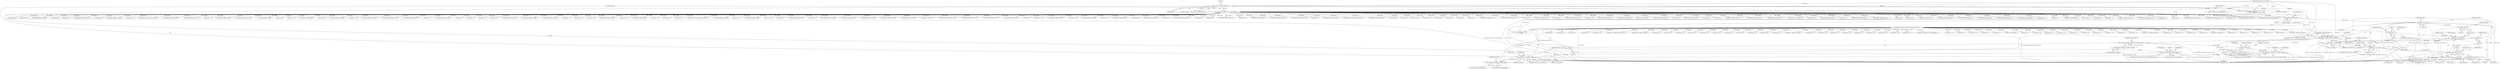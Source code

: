 digraph "0_tcpdump_289c672020280529fd382f3502efab7100d638ec@pointer" {
"1002899" [label="(Call,obj_tptr+1)"];
"1002902" [label="(Call,obj_tptr+=*(obj_tptr+1))"];
"1002875" [label="(Call,*(obj_tptr+1) < 2)"];
"1002865" [label="(Call,obj_tlen < *(obj_tptr+1))"];
"1002838" [label="(Call,obj_tlen >= 2 + padbytes)"];
"1002896" [label="(Call,obj_tlen-=*(obj_tptr+1))"];
"1002831" [label="(Call,obj_tlen-=4)"];
"1002808" [label="(Call,obj_tlen < 4)"];
"1000318" [label="(Call,obj_tlen=rsvp_obj_len-sizeof(struct rsvp_object_header))"];
"1000320" [label="(Call,rsvp_obj_len-sizeof(struct rsvp_object_header))"];
"1000299" [label="(Call,tlen < rsvp_obj_len)"];
"1000170" [label="(Call,tlen>=sizeof(struct rsvp_object_header))"];
"1000148" [label="(MethodParameterIn,u_int tlen)"];
"1000213" [label="(Call,rsvp_obj_len < sizeof(struct rsvp_object_header))"];
"1000197" [label="(Call,rsvp_obj_len % 4)"];
"1000185" [label="(Call,rsvp_obj_len=EXTRACT_16BITS(rsvp_obj_header->length))"];
"1000187" [label="(Call,EXTRACT_16BITS(rsvp_obj_header->length))"];
"1002814" [label="(Call,padbytes = EXTRACT_16BITS(obj_tptr+2))"];
"1002816" [label="(Call,EXTRACT_16BITS(obj_tptr+2))"];
"1000312" [label="(Call,obj_tptr=tptr+sizeof(struct rsvp_object_header))"];
"1000182" [label="(Call,(const struct rsvp_object_header *)tptr)"];
"1000146" [label="(MethodParameterIn,const u_char *tptr)"];
"1002834" [label="(Call,obj_tptr+=4)"];
"1002828" [label="(Call,EXTRACT_16BITS(obj_tptr))"];
"1001105" [label="(Call,obj_tptr + 4)"];
"1002896" [label="(Call,obj_tlen-=*(obj_tptr+1))"];
"1000328" [label="(Identifier,tptr)"];
"1000212" [label="(ControlStructure,if(rsvp_obj_len < sizeof(struct rsvp_object_header)))"];
"1001829" [label="(Call,EXTRACT_32BITS(obj_tptr+4))"];
"1002255" [label="(Call,obj_tlen < 40)"];
"1003213" [label="(Call,EXTRACT_32BITS(obj_tptr+4))"];
"1002298" [label="(Call,obj_tlen < 8)"];
"1001141" [label="(Call,obj_tptr+8)"];
"1002897" [label="(Identifier,obj_tlen)"];
"1002865" [label="(Call,obj_tlen < *(obj_tptr+1))"];
"1000665" [label="(Call,obj_tlen < sizeof(struct in_addr))"];
"1000895" [label="(Call,obj_tlen < 20)"];
"1001050" [label="(Call,obj_tlen >= 4)"];
"1002723" [label="(Call,obj_tptr+=8)"];
"1002835" [label="(Identifier,obj_tptr)"];
"1001683" [label="(Call,obj_tlen < 4)"];
"1002572" [label="(Call,obj_tlen >= 8)"];
"1002923" [label="(Call,obj_tlen < 8)"];
"1000532" [label="(Call,ipaddr_string(ndo, obj_tptr))"];
"1002864" [label="(ControlStructure,if (obj_tlen < *(obj_tptr+1)))"];
"1000909" [label="(Call,ip6addr_string(ndo, obj_tptr))"];
"1000326" [label="(Call,ND_TTEST2(*tptr, rsvp_obj_len))"];
"1001998" [label="(Call,EXTRACT_32BITS(obj_tptr))"];
"1002618" [label="(Call,EXTRACT_32BITS(obj_tptr))"];
"1002866" [label="(Identifier,obj_tlen)"];
"1002900" [label="(Identifier,obj_tptr)"];
"1003300" [label="(Call,obj_tlen < 16)"];
"1001219" [label="(Call,EXTRACT_16BITS(obj_tptr + 4))"];
"1001012" [label="(Call,ipaddr_string(ndo, obj_tptr))"];
"1002046" [label="(Call,obj_tptr+=4)"];
"1002480" [label="(Call,obj_tlen < 16)"];
"1003357" [label="(Call,tptr + sizeof(struct rsvp_object_header))"];
"1000447" [label="(Call,obj_tlen < 36)"];
"1002902" [label="(Call,obj_tptr+=*(obj_tptr+1))"];
"1001321" [label="(Call,obj_tptr + 1)"];
"1000793" [label="(Call,EXTRACT_32BITS(obj_tptr))"];
"1000197" [label="(Call,rsvp_obj_len % 4)"];
"1003373" [label="(Literal,0)"];
"1002827" [label="(Block,)"];
"1002840" [label="(Call,2 + padbytes)"];
"1000180" [label="(Call,rsvp_obj_header = (const struct rsvp_object_header *)tptr)"];
"1000998" [label="(Call,obj_tlen < 16)"];
"1002940" [label="(Call,obj_tptr + 1)"];
"1002837" [label="(ControlStructure,while(obj_tlen >= 2 + padbytes))"];
"1002814" [label="(Call,padbytes = EXTRACT_16BITS(obj_tptr+2))"];
"1002877" [label="(Call,obj_tptr+1)"];
"1000148" [label="(MethodParameterIn,u_int tlen)"];
"1001843" [label="(Call,obj_tptr+8)"];
"1001847" [label="(Call,obj_tptr + 12)"];
"1002984" [label="(Call,obj_tlen < sizeof(struct rsvp_obj_integrity_t))"];
"1002312" [label="(Call,ipaddr_string(ndo, obj_tptr))"];
"1000171" [label="(Identifier,tlen)"];
"1000172" [label="(Call,sizeof(struct rsvp_object_header))"];
"1002899" [label="(Call,obj_tptr+1)"];
"1002817" [label="(Call,obj_tptr+2)"];
"1003163" [label="(Call,obj_tlen < 4)"];
"1001176" [label="(Call,EXTRACT_16BITS(obj_tptr + 2))"];
"1001275" [label="(Call,obj_tptr+1)"];
"1001644" [label="(Call,obj_tptr+2)"];
"1002640" [label="(Call,obj_tlen < 8)"];
"1001788" [label="(Call,ip6addr_string(ndo, obj_tptr + 4))"];
"1002833" [label="(Literal,4)"];
"1000733" [label="(Call,obj_tlen >= 4)"];
"1001576" [label="(Call,obj_tlen < 4)"];
"1001126" [label="(Call,EXTRACT_16BITS(obj_tptr + 6))"];
"1000968" [label="(Call,obj_tlen < 8)"];
"1001885" [label="(Call,obj_tlen+=subobj_len)"];
"1000824" [label="(Call,obj_tlen < 4)"];
"1003339" [label="(Call,print_unknown_data(ndo, obj_tptr, \"\n\t    \", obj_tlen))"];
"1001127" [label="(Call,obj_tptr + 6)"];
"1001957" [label="(Call,ip6addr_string(ndo, obj_tptr))"];
"1001410" [label="(Call,obj_tptr+6)"];
"1002908" [label="(ControlStructure,break;)"];
"1002805" [label="(Block,)"];
"1000213" [label="(Call,rsvp_obj_len < sizeof(struct rsvp_object_header))"];
"1000186" [label="(Identifier,rsvp_obj_len)"];
"1000318" [label="(Call,obj_tlen=rsvp_obj_len-sizeof(struct rsvp_object_header))"];
"1001472" [label="(Call,obj_tptr + 4)"];
"1000196" [label="(ControlStructure,if(rsvp_obj_len % 4))"];
"1002269" [label="(Call,ip6addr_string(ndo, obj_tptr))"];
"1000925" [label="(Call,obj_tlen < 40)"];
"1001207" [label="(Call,obj_tptr+4)"];
"1002822" [label="(Identifier,ndo)"];
"1001283" [label="(Call,obj_tptr+2)"];
"1000394" [label="(Call,obj_tlen < 20)"];
"1000300" [label="(Identifier,tlen)"];
"1000187" [label="(Call,EXTRACT_16BITS(rsvp_obj_header->length))"];
"1001286" [label="(Call,EXTRACT_16BITS(obj_tptr + 2))"];
"1001375" [label="(Call,obj_tptr+6)"];
"1000642" [label="(Call,ip6addr_string(ndo, obj_tptr))"];
"1001790" [label="(Call,obj_tptr + 4)"];
"1002379" [label="(Call,(const struct rsvp_obj_frr_t *)obj_tptr)"];
"1001160" [label="(Call,obj_tlen < 12)"];
"1000408" [label="(Call,ip6addr_string(ndo, obj_tptr))"];
"1002830" [label="(Identifier,padbytes)"];
"1002939" [label="(Call,EXTRACT_24BITS(obj_tptr + 1))"];
"1001065" [label="(Call,obj_tptr + 2)"];
"1001699" [label="(Call,EXTRACT_16BITS(obj_tptr))"];
"1001403" [label="(Call,ipaddr_string(ndo, obj_tptr+2))"];
"1002884" [label="(Call,print_unknown_data(ndo, obj_tptr + 2, \"\n\t\t\", *(obj_tptr + 1) - 2))"];
"1002876" [label="(Call,*(obj_tptr+1))"];
"1000361" [label="(Call,ipaddr_string(ndo, obj_tptr))"];
"1001190" [label="(Call,obj_tptr+4)"];
"1000215" [label="(Call,sizeof(struct rsvp_object_header))"];
"1002730" [label="(Call,obj_tlen < 20)"];
"1001094" [label="(Call,obj_tptr + 2)"];
"1003172" [label="(Call,EXTRACT_16BITS(obj_tptr))"];
"1000214" [label="(Identifier,rsvp_obj_len)"];
"1000199" [label="(Literal,4)"];
"1000170" [label="(Call,tlen>=sizeof(struct rsvp_object_header))"];
"1003355" [label="(Call,print_unknown_data(ndo, tptr + sizeof(struct rsvp_object_header), \"\n\t    \", /* FIXME indentation */\n                               rsvp_obj_len - sizeof(struct rsvp_object_header)))"];
"1000298" [label="(ControlStructure,if(tlen < rsvp_obj_len))"];
"1002880" [label="(Literal,2)"];
"1001460" [label="(Call,obj_tptr+3)"];
"1002756" [label="(Call,ip6addr_string(ndo, obj_tptr))"];
"1003218" [label="(Call,obj_tptr + 8)"];
"1000939" [label="(Call,ip6addr_string(ndo, obj_tptr))"];
"1001093" [label="(Call,EXTRACT_16BITS(obj_tptr + 2))"];
"1001842" [label="(Call,EXTRACT_32BITS(obj_tptr+8))"];
"1001287" [label="(Call,obj_tptr + 2)"];
"1000177" [label="(Identifier,tptr)"];
"1002905" [label="(Call,obj_tptr+1)"];
"1001500" [label="(Call,obj_tlen < 8)"];
"1002209" [label="(Call,ip6addr_string(ndo, obj_tptr))"];
"1001636" [label="(Call,obj_tptr+1)"];
"1002165" [label="(Call,obj_tlen < 20)"];
"1002829" [label="(Identifier,obj_tptr)"];
"1000483" [label="(Call,obj_tlen < 26)"];
"1001869" [label="(Call,obj_tptr + 4)"];
"1001769" [label="(Call,obj_tptr + 4)"];
"1002946" [label="(Call,obj_tptr+=4)"];
"1003288" [label="(Call,ipaddr_string(ndo, obj_tptr))"];
"1000755" [label="(Call,obj_tlen < 4)"];
"1002839" [label="(Identifier,obj_tlen)"];
"1000461" [label="(Call,ip6addr_string(ndo, obj_tptr))"];
"1001907" [label="(Call,obj_tlen < 8)"];
"1001120" [label="(Call,EXTRACT_16BITS(obj_tptr+4))"];
"1001417" [label="(Call,obj_tptr + 7)"];
"1003224" [label="(Call,obj_tptr+=12)"];
"1001071" [label="(Call,obj_tptr+=4)"];
"1003217" [label="(Call,EXTRACT_32BITS(obj_tptr + 8))"];
"1001220" [label="(Call,obj_tptr + 4)"];
"1000768" [label="(Call,EXTRACT_32BITS(obj_tptr))"];
"1001293" [label="(Call,obj_tptr+=4)"];
"1000693" [label="(Call,obj_tlen < sizeof(struct in6_addr))"];
"1000236" [label="(Identifier,ndo)"];
"1002892" [label="(Call,obj_tptr + 1)"];
"1003127" [label="(Call,obj_tlen < 4)"];
"1003199" [label="(Call,obj_tlen < 12)"];
"1000321" [label="(Identifier,rsvp_obj_len)"];
"1003232" [label="(Call,obj_tptr+=4)"];
"1002649" [label="(Call,obj_tptr+5)"];
"1002995" [label="(Call,(const struct rsvp_obj_integrity_t *)obj_tptr)"];
"1002886" [label="(Call,obj_tptr + 2)"];
"1002239" [label="(Call,ipaddr_string(ndo, obj_tptr))"];
"1002739" [label="(Call,obj_tptr+17)"];
"1000679" [label="(Call,ipaddr_string(ndo, obj_tptr))"];
"1003398" [label="(MethodReturn,RET)"];
"1002868" [label="(Call,obj_tptr+1)"];
"1001154" [label="(Call,obj_tptr+=12)"];
"1001585" [label="(Call,obj_tptr+3)"];
"1002904" [label="(Call,*(obj_tptr+1))"];
"1002874" [label="(ControlStructure,if (*(obj_tptr+1) < 2))"];
"1002846" [label="(Identifier,ndo)"];
"1001943" [label="(Call,obj_tlen < 20)"];
"1003229" [label="(Call,obj_tlen-=4)"];
"1001475" [label="(Call,obj_tlen-=*(obj_tptr+1))"];
"1002901" [label="(Literal,1)"];
"1000314" [label="(Call,tptr+sizeof(struct rsvp_object_header))"];
"1000185" [label="(Call,rsvp_obj_len=EXTRACT_16BITS(rsvp_obj_header->length))"];
"1001206" [label="(Call,EXTRACT_16BITS(obj_tptr+4))"];
"1002861" [label="(Call,obj_tptr + 1)"];
"1002042" [label="(Call,obj_tptr + 2)"];
"1002808" [label="(Call,obj_tlen < 4)"];
"1002179" [label="(Call,ip6addr_string(ndo, obj_tptr))"];
"1002584" [label="(Call,ipaddr_string(ndo, obj_tptr))"];
"1002020" [label="(Call,obj_tlen < 4)"];
"1000322" [label="(Call,sizeof(struct rsvp_object_header))"];
"1002810" [label="(Literal,4)"];
"1000982" [label="(Call,ipaddr_string(ndo, obj_tptr))"];
"1000312" [label="(Call,obj_tptr=tptr+sizeof(struct rsvp_object_header))"];
"1001836" [label="(Call,EXTRACT_32BITS(obj_tptr+4))"];
"1002342" [label="(Call,ipaddr_string(ndo, obj_tptr))"];
"1002885" [label="(Identifier,ndo)"];
"1001481" [label="(Call,obj_tptr+=*(obj_tptr+1))"];
"1000779" [label="(Call,obj_tlen < 12)"];
"1001846" [label="(Call,EXTRACT_32BITS(obj_tptr + 12))"];
"1000203" [label="(Identifier,ndo)"];
"1001064" [label="(Call,EXTRACT_16BITS(obj_tptr + 2))"];
"1000192" [label="(Identifier,rsvp_obj_ctype)"];
"1002867" [label="(Call,*(obj_tptr+1))"];
"1000347" [label="(Call,obj_tlen < 8)"];
"1001309" [label="(Call,obj_tlen >= 4)"];
"1002041" [label="(Call,EXTRACT_16BITS(obj_tptr + 2))"];
"1000879" [label="(Call,ipaddr_string(ndo, obj_tptr))"];
"1001468" [label="(Call,obj_tptr+3)"];
"1002790" [label="(Call,obj_tlen-=20)"];
"1000628" [label="(Call,obj_tlen < sizeof(struct in6_addr))"];
"1001615" [label="(Call,obj_tptr + 4 + i)"];
"1003369" [label="(Call,tlen-=rsvp_obj_len)"];
"1000841" [label="(Call,EXTRACT_24BITS(obj_tptr+1))"];
"1002828" [label="(Call,EXTRACT_16BITS(obj_tptr))"];
"1002813" [label="(Literal,1)"];
"1002557" [label="(Call,obj_tptr+=16)"];
"1000569" [label="(Call,ipaddr_string(ndo, obj_tptr))"];
"1001648" [label="(Call,obj_tptr + 2)"];
"1003366" [label="(Call,tptr+=rsvp_obj_len)"];
"1002903" [label="(Identifier,obj_tptr)"];
"1000169" [label="(ControlStructure,while(tlen>=sizeof(struct rsvp_object_header)))"];
"1000744" [label="(Call,EXTRACT_32BITS(obj_tptr))"];
"1001656" [label="(Call,obj_tptr+3)"];
"1002149" [label="(Call,ipaddr_string(ndo, obj_tptr))"];
"1000146" [label="(MethodParameterIn,const u_char *tptr)"];
"1002720" [label="(Call,obj_tlen-=8)"];
"1003275" [label="(Call,obj_tlen < 4)"];
"1002621" [label="(Call,obj_tlen-=4)"];
"1000198" [label="(Identifier,rsvp_obj_len)"];
"1001484" [label="(Call,obj_tptr+1)"];
"1001146" [label="(Call,EXTRACT_16BITS(obj_tptr + 10))"];
"1001237" [label="(Call,obj_tlen < 4)"];
"1001837" [label="(Call,obj_tptr+4)"];
"1000301" [label="(Identifier,rsvp_obj_len)"];
"1001405" [label="(Call,obj_tptr+2)"];
"1002744" [label="(Call,EXTRACT_16BITS(obj_tptr+18))"];
"1000319" [label="(Identifier,obj_tlen)"];
"1000850" [label="(Call,obj_tptr+=4)"];
"1001514" [label="(Call,EXTRACT_32BITS(obj_tptr))"];
"1001282" [label="(Call,EXTRACT_16BITS(obj_tptr+2))"];
"1001140" [label="(Call,EXTRACT_16BITS(obj_tptr+8))"];
"1001270" [label="(Call,obj_tptr+1)"];
"1003313" [label="(Call,ip6addr_string(ndo, obj_tptr))"];
"1002838" [label="(Call,obj_tlen >= 2 + padbytes)"];
"1002878" [label="(Identifier,obj_tptr)"];
"1002195" [label="(Call,obj_tlen < 20)"];
"1002387" [label="(Call,obj_tlen < sizeof(struct rsvp_obj_frr_t))"];
"1000220" [label="(Identifier,ndo)"];
"1002473" [label="(Call,obj_tptr+=sizeof(struct rsvp_obj_frr_t))"];
"1002654" [label="(Call,EXTRACT_16BITS(obj_tptr+6))"];
"1002745" [label="(Call,obj_tptr+18)"];
"1000188" [label="(Call,rsvp_obj_header->length)"];
"1000600" [label="(Call,obj_tlen < sizeof(struct in_addr))"];
"1001446" [label="(Call,obj_tptr+2)"];
"1002843" [label="(Block,)"];
"1001664" [label="(Call,obj_tptr+3)"];
"1002793" [label="(Call,obj_tptr+=20)"];
"1000299" [label="(Call,tlen < rsvp_obj_len)"];
"1003214" [label="(Call,obj_tptr+4)"];
"1002883" [label="(Literal,1)"];
"1001197" [label="(Call,obj_tptr+8)"];
"1002815" [label="(Identifier,padbytes)"];
"1000313" [label="(Identifier,obj_tptr)"];
"1000182" [label="(Call,(const struct rsvp_object_header *)tptr)"];
"1000842" [label="(Call,obj_tptr+1)"];
"1001478" [label="(Call,obj_tptr+1)"];
"1002875" [label="(Call,*(obj_tptr+1) < 2)"];
"1002832" [label="(Identifier,obj_tlen)"];
"1000865" [label="(Call,obj_tlen < 8)"];
"1001985" [label="(Call,obj_tlen < 4)"];
"1001077" [label="(Call,obj_tlen < 12)"];
"1001868" [label="(Call,EXTRACT_32BITS(obj_tptr + 4))"];
"1002836" [label="(Literal,4)"];
"1001471" [label="(Call,EXTRACT_32BITS(obj_tptr + 4))"];
"1002809" [label="(Identifier,obj_tlen)"];
"1001177" [label="(Call,obj_tptr + 2)"];
"1002807" [label="(ControlStructure,if (obj_tlen < 4))"];
"1000518" [label="(Call,obj_tlen < 12)"];
"1002666" [label="(Call,ipaddr_string(ndo, obj_tptr))"];
"1001121" [label="(Call,obj_tptr+4)"];
"1001189" [label="(Call,EXTRACT_32BITS(obj_tptr+4))"];
"1001147" [label="(Call,obj_tptr + 10)"];
"1002225" [label="(Call,obj_tlen < 20)"];
"1001552" [label="(Call,EXTRACT_32BITS(obj_tptr))"];
"1000174" [label="(Block,)"];
"1003143" [label="(Call,EXTRACT_32BITS(obj_tptr))"];
"1001882" [label="(Call,obj_tptr+=subobj_len)"];
"1001921" [label="(Call,ipaddr_string(ndo, obj_tptr))"];
"1002328" [label="(Call,obj_tlen < 16)"];
"1002655" [label="(Call,obj_tptr+6)"];
"1000497" [label="(Call,EXTRACT_32BITS(obj_tptr))"];
"1002898" [label="(Call,*(obj_tptr+1))"];
"1002135" [label="(Call,obj_tlen < 8)"];
"1001451" [label="(Call,obj_tptr+2)"];
"1001830" [label="(Call,obj_tptr+4)"];
"1000184" [label="(Identifier,tptr)"];
"1001538" [label="(Call,obj_tlen < 8)"];
"1001767" [label="(Call,ipaddr_string(ndo, obj_tptr + 4))"];
"1002831" [label="(Call,obj_tlen-=4)"];
"1000707" [label="(Call,ip6addr_string(ndo, obj_tptr))"];
"1001196" [label="(Call,EXTRACT_32BITS(obj_tptr+8))"];
"1001659" [label="(Call,obj_tptr+=4+*(obj_tptr+3))"];
"1000320" [label="(Call,rsvp_obj_len-sizeof(struct rsvp_object_header))"];
"1002834" [label="(Call,obj_tptr+=4)"];
"1001231" [label="(Call,obj_tptr+=12)"];
"1000614" [label="(Call,ipaddr_string(ndo, obj_tptr))"];
"1000555" [label="(Call,obj_tlen < 12)"];
"1000305" [label="(Identifier,ndo)"];
"1002873" [label="(Literal,1)"];
"1002816" [label="(Call,EXTRACT_16BITS(obj_tptr+2))"];
"1002899" -> "1002898"  [label="AST: "];
"1002899" -> "1002901"  [label="CFG: "];
"1002900" -> "1002899"  [label="AST: "];
"1002901" -> "1002899"  [label="AST: "];
"1002898" -> "1002899"  [label="CFG: "];
"1002902" -> "1002899"  [label="DDG: obj_tptr"];
"1002834" -> "1002899"  [label="DDG: obj_tptr"];
"1002902" -> "1002843"  [label="AST: "];
"1002902" -> "1002904"  [label="CFG: "];
"1002903" -> "1002902"  [label="AST: "];
"1002904" -> "1002902"  [label="AST: "];
"1002839" -> "1002902"  [label="CFG: "];
"1002902" -> "1003398"  [label="DDG: obj_tptr"];
"1002902" -> "1003398"  [label="DDG: *(obj_tptr+1)"];
"1002902" -> "1002861"  [label="DDG: obj_tptr"];
"1002902" -> "1002868"  [label="DDG: obj_tptr"];
"1002902" -> "1002877"  [label="DDG: obj_tptr"];
"1002902" -> "1002884"  [label="DDG: obj_tptr"];
"1002902" -> "1002886"  [label="DDG: obj_tptr"];
"1002902" -> "1002892"  [label="DDG: obj_tptr"];
"1002875" -> "1002902"  [label="DDG: *(obj_tptr+1)"];
"1002834" -> "1002902"  [label="DDG: obj_tptr"];
"1002902" -> "1002905"  [label="DDG: obj_tptr"];
"1002875" -> "1002874"  [label="AST: "];
"1002875" -> "1002880"  [label="CFG: "];
"1002876" -> "1002875"  [label="AST: "];
"1002880" -> "1002875"  [label="AST: "];
"1002883" -> "1002875"  [label="CFG: "];
"1002885" -> "1002875"  [label="CFG: "];
"1002875" -> "1003398"  [label="DDG: *(obj_tptr+1)"];
"1002875" -> "1003398"  [label="DDG: *(obj_tptr+1) < 2"];
"1002875" -> "1002865"  [label="DDG: *(obj_tptr+1)"];
"1002865" -> "1002875"  [label="DDG: *(obj_tptr+1)"];
"1002875" -> "1002896"  [label="DDG: *(obj_tptr+1)"];
"1002865" -> "1002864"  [label="AST: "];
"1002865" -> "1002867"  [label="CFG: "];
"1002866" -> "1002865"  [label="AST: "];
"1002867" -> "1002865"  [label="AST: "];
"1002873" -> "1002865"  [label="CFG: "];
"1002878" -> "1002865"  [label="CFG: "];
"1002865" -> "1003398"  [label="DDG: *(obj_tptr+1)"];
"1002865" -> "1003398"  [label="DDG: obj_tlen < *(obj_tptr+1)"];
"1002865" -> "1003398"  [label="DDG: obj_tlen"];
"1002838" -> "1002865"  [label="DDG: obj_tlen"];
"1002865" -> "1002896"  [label="DDG: obj_tlen"];
"1002838" -> "1002837"  [label="AST: "];
"1002838" -> "1002840"  [label="CFG: "];
"1002839" -> "1002838"  [label="AST: "];
"1002840" -> "1002838"  [label="AST: "];
"1002846" -> "1002838"  [label="CFG: "];
"1002908" -> "1002838"  [label="CFG: "];
"1002838" -> "1003398"  [label="DDG: 2 + padbytes"];
"1002838" -> "1003398"  [label="DDG: obj_tlen"];
"1002838" -> "1003398"  [label="DDG: obj_tlen >= 2 + padbytes"];
"1002896" -> "1002838"  [label="DDG: obj_tlen"];
"1002831" -> "1002838"  [label="DDG: obj_tlen"];
"1002814" -> "1002838"  [label="DDG: padbytes"];
"1002896" -> "1002843"  [label="AST: "];
"1002896" -> "1002898"  [label="CFG: "];
"1002897" -> "1002896"  [label="AST: "];
"1002898" -> "1002896"  [label="AST: "];
"1002903" -> "1002896"  [label="CFG: "];
"1002831" -> "1002805"  [label="AST: "];
"1002831" -> "1002833"  [label="CFG: "];
"1002832" -> "1002831"  [label="AST: "];
"1002833" -> "1002831"  [label="AST: "];
"1002835" -> "1002831"  [label="CFG: "];
"1002808" -> "1002831"  [label="DDG: obj_tlen"];
"1002808" -> "1002807"  [label="AST: "];
"1002808" -> "1002810"  [label="CFG: "];
"1002809" -> "1002808"  [label="AST: "];
"1002810" -> "1002808"  [label="AST: "];
"1002813" -> "1002808"  [label="CFG: "];
"1002815" -> "1002808"  [label="CFG: "];
"1002808" -> "1003398"  [label="DDG: obj_tlen < 4"];
"1002808" -> "1003398"  [label="DDG: obj_tlen"];
"1000318" -> "1002808"  [label="DDG: obj_tlen"];
"1000318" -> "1000174"  [label="AST: "];
"1000318" -> "1000320"  [label="CFG: "];
"1000319" -> "1000318"  [label="AST: "];
"1000320" -> "1000318"  [label="AST: "];
"1000328" -> "1000318"  [label="CFG: "];
"1000318" -> "1003398"  [label="DDG: obj_tlen"];
"1000318" -> "1003398"  [label="DDG: rsvp_obj_len-sizeof(struct rsvp_object_header)"];
"1000320" -> "1000318"  [label="DDG: rsvp_obj_len"];
"1000318" -> "1000347"  [label="DDG: obj_tlen"];
"1000318" -> "1000394"  [label="DDG: obj_tlen"];
"1000318" -> "1000447"  [label="DDG: obj_tlen"];
"1000318" -> "1000483"  [label="DDG: obj_tlen"];
"1000318" -> "1000518"  [label="DDG: obj_tlen"];
"1000318" -> "1000555"  [label="DDG: obj_tlen"];
"1000318" -> "1000600"  [label="DDG: obj_tlen"];
"1000318" -> "1000628"  [label="DDG: obj_tlen"];
"1000318" -> "1000665"  [label="DDG: obj_tlen"];
"1000318" -> "1000693"  [label="DDG: obj_tlen"];
"1000318" -> "1000733"  [label="DDG: obj_tlen"];
"1000318" -> "1000755"  [label="DDG: obj_tlen"];
"1000318" -> "1000779"  [label="DDG: obj_tlen"];
"1000318" -> "1000824"  [label="DDG: obj_tlen"];
"1000318" -> "1000865"  [label="DDG: obj_tlen"];
"1000318" -> "1000895"  [label="DDG: obj_tlen"];
"1000318" -> "1000925"  [label="DDG: obj_tlen"];
"1000318" -> "1000968"  [label="DDG: obj_tlen"];
"1000318" -> "1000998"  [label="DDG: obj_tlen"];
"1000318" -> "1001050"  [label="DDG: obj_tlen"];
"1000318" -> "1001077"  [label="DDG: obj_tlen"];
"1000318" -> "1001160"  [label="DDG: obj_tlen"];
"1000318" -> "1001237"  [label="DDG: obj_tlen"];
"1000318" -> "1001309"  [label="DDG: obj_tlen"];
"1000318" -> "1001475"  [label="DDG: obj_tlen"];
"1000318" -> "1001500"  [label="DDG: obj_tlen"];
"1000318" -> "1001538"  [label="DDG: obj_tlen"];
"1000318" -> "1001576"  [label="DDG: obj_tlen"];
"1000318" -> "1001683"  [label="DDG: obj_tlen"];
"1000318" -> "1001885"  [label="DDG: obj_tlen"];
"1000318" -> "1001907"  [label="DDG: obj_tlen"];
"1000318" -> "1001943"  [label="DDG: obj_tlen"];
"1000318" -> "1001985"  [label="DDG: obj_tlen"];
"1000318" -> "1002020"  [label="DDG: obj_tlen"];
"1000318" -> "1002135"  [label="DDG: obj_tlen"];
"1000318" -> "1002165"  [label="DDG: obj_tlen"];
"1000318" -> "1002195"  [label="DDG: obj_tlen"];
"1000318" -> "1002225"  [label="DDG: obj_tlen"];
"1000318" -> "1002255"  [label="DDG: obj_tlen"];
"1000318" -> "1002298"  [label="DDG: obj_tlen"];
"1000318" -> "1002328"  [label="DDG: obj_tlen"];
"1000318" -> "1002387"  [label="DDG: obj_tlen"];
"1000318" -> "1002480"  [label="DDG: obj_tlen"];
"1000318" -> "1002572"  [label="DDG: obj_tlen"];
"1000318" -> "1002621"  [label="DDG: obj_tlen"];
"1000318" -> "1002640"  [label="DDG: obj_tlen"];
"1000318" -> "1002720"  [label="DDG: obj_tlen"];
"1000318" -> "1002730"  [label="DDG: obj_tlen"];
"1000318" -> "1002790"  [label="DDG: obj_tlen"];
"1000318" -> "1002923"  [label="DDG: obj_tlen"];
"1000318" -> "1002984"  [label="DDG: obj_tlen"];
"1000318" -> "1003127"  [label="DDG: obj_tlen"];
"1000318" -> "1003163"  [label="DDG: obj_tlen"];
"1000318" -> "1003199"  [label="DDG: obj_tlen"];
"1000318" -> "1003229"  [label="DDG: obj_tlen"];
"1000318" -> "1003275"  [label="DDG: obj_tlen"];
"1000318" -> "1003300"  [label="DDG: obj_tlen"];
"1000318" -> "1003339"  [label="DDG: obj_tlen"];
"1000320" -> "1000322"  [label="CFG: "];
"1000321" -> "1000320"  [label="AST: "];
"1000322" -> "1000320"  [label="AST: "];
"1000299" -> "1000320"  [label="DDG: rsvp_obj_len"];
"1000320" -> "1000326"  [label="DDG: rsvp_obj_len"];
"1000299" -> "1000298"  [label="AST: "];
"1000299" -> "1000301"  [label="CFG: "];
"1000300" -> "1000299"  [label="AST: "];
"1000301" -> "1000299"  [label="AST: "];
"1000305" -> "1000299"  [label="CFG: "];
"1000313" -> "1000299"  [label="CFG: "];
"1000299" -> "1003398"  [label="DDG: tlen < rsvp_obj_len"];
"1000299" -> "1003398"  [label="DDG: rsvp_obj_len"];
"1000299" -> "1003398"  [label="DDG: tlen"];
"1000170" -> "1000299"  [label="DDG: tlen"];
"1000148" -> "1000299"  [label="DDG: tlen"];
"1000213" -> "1000299"  [label="DDG: rsvp_obj_len"];
"1000299" -> "1003369"  [label="DDG: tlen"];
"1000170" -> "1000169"  [label="AST: "];
"1000170" -> "1000172"  [label="CFG: "];
"1000171" -> "1000170"  [label="AST: "];
"1000172" -> "1000170"  [label="AST: "];
"1000177" -> "1000170"  [label="CFG: "];
"1003373" -> "1000170"  [label="CFG: "];
"1000170" -> "1003398"  [label="DDG: tlen"];
"1000170" -> "1003398"  [label="DDG: tlen>=sizeof(struct rsvp_object_header)"];
"1000148" -> "1000170"  [label="DDG: tlen"];
"1000148" -> "1000142"  [label="AST: "];
"1000148" -> "1003398"  [label="DDG: tlen"];
"1000148" -> "1003369"  [label="DDG: tlen"];
"1000213" -> "1000212"  [label="AST: "];
"1000213" -> "1000215"  [label="CFG: "];
"1000214" -> "1000213"  [label="AST: "];
"1000215" -> "1000213"  [label="AST: "];
"1000220" -> "1000213"  [label="CFG: "];
"1000236" -> "1000213"  [label="CFG: "];
"1000213" -> "1003398"  [label="DDG: rsvp_obj_len"];
"1000213" -> "1003398"  [label="DDG: rsvp_obj_len < sizeof(struct rsvp_object_header)"];
"1000197" -> "1000213"  [label="DDG: rsvp_obj_len"];
"1000197" -> "1000196"  [label="AST: "];
"1000197" -> "1000199"  [label="CFG: "];
"1000198" -> "1000197"  [label="AST: "];
"1000199" -> "1000197"  [label="AST: "];
"1000203" -> "1000197"  [label="CFG: "];
"1000214" -> "1000197"  [label="CFG: "];
"1000197" -> "1003398"  [label="DDG: rsvp_obj_len % 4"];
"1000197" -> "1003398"  [label="DDG: rsvp_obj_len"];
"1000185" -> "1000197"  [label="DDG: rsvp_obj_len"];
"1000185" -> "1000174"  [label="AST: "];
"1000185" -> "1000187"  [label="CFG: "];
"1000186" -> "1000185"  [label="AST: "];
"1000187" -> "1000185"  [label="AST: "];
"1000192" -> "1000185"  [label="CFG: "];
"1000185" -> "1003398"  [label="DDG: EXTRACT_16BITS(rsvp_obj_header->length)"];
"1000187" -> "1000185"  [label="DDG: rsvp_obj_header->length"];
"1000187" -> "1000188"  [label="CFG: "];
"1000188" -> "1000187"  [label="AST: "];
"1000187" -> "1003398"  [label="DDG: rsvp_obj_header->length"];
"1002814" -> "1002805"  [label="AST: "];
"1002814" -> "1002816"  [label="CFG: "];
"1002815" -> "1002814"  [label="AST: "];
"1002816" -> "1002814"  [label="AST: "];
"1002822" -> "1002814"  [label="CFG: "];
"1002814" -> "1003398"  [label="DDG: EXTRACT_16BITS(obj_tptr+2)"];
"1002816" -> "1002814"  [label="DDG: obj_tptr+2"];
"1002814" -> "1002840"  [label="DDG: padbytes"];
"1002816" -> "1002817"  [label="CFG: "];
"1002817" -> "1002816"  [label="AST: "];
"1002816" -> "1003398"  [label="DDG: obj_tptr+2"];
"1000312" -> "1002816"  [label="DDG: obj_tptr"];
"1000312" -> "1000174"  [label="AST: "];
"1000312" -> "1000314"  [label="CFG: "];
"1000313" -> "1000312"  [label="AST: "];
"1000314" -> "1000312"  [label="AST: "];
"1000319" -> "1000312"  [label="CFG: "];
"1000312" -> "1003398"  [label="DDG: obj_tptr"];
"1000312" -> "1003398"  [label="DDG: tptr+sizeof(struct rsvp_object_header)"];
"1000182" -> "1000312"  [label="DDG: tptr"];
"1000146" -> "1000312"  [label="DDG: tptr"];
"1000312" -> "1000361"  [label="DDG: obj_tptr"];
"1000312" -> "1000408"  [label="DDG: obj_tptr"];
"1000312" -> "1000461"  [label="DDG: obj_tptr"];
"1000312" -> "1000497"  [label="DDG: obj_tptr"];
"1000312" -> "1000532"  [label="DDG: obj_tptr"];
"1000312" -> "1000569"  [label="DDG: obj_tptr"];
"1000312" -> "1000614"  [label="DDG: obj_tptr"];
"1000312" -> "1000642"  [label="DDG: obj_tptr"];
"1000312" -> "1000679"  [label="DDG: obj_tptr"];
"1000312" -> "1000707"  [label="DDG: obj_tptr"];
"1000312" -> "1000744"  [label="DDG: obj_tptr"];
"1000312" -> "1000768"  [label="DDG: obj_tptr"];
"1000312" -> "1000793"  [label="DDG: obj_tptr"];
"1000312" -> "1000841"  [label="DDG: obj_tptr"];
"1000312" -> "1000842"  [label="DDG: obj_tptr"];
"1000312" -> "1000850"  [label="DDG: obj_tptr"];
"1000312" -> "1000879"  [label="DDG: obj_tptr"];
"1000312" -> "1000909"  [label="DDG: obj_tptr"];
"1000312" -> "1000939"  [label="DDG: obj_tptr"];
"1000312" -> "1000982"  [label="DDG: obj_tptr"];
"1000312" -> "1001012"  [label="DDG: obj_tptr"];
"1000312" -> "1001064"  [label="DDG: obj_tptr"];
"1000312" -> "1001065"  [label="DDG: obj_tptr"];
"1000312" -> "1001071"  [label="DDG: obj_tptr"];
"1000312" -> "1001093"  [label="DDG: obj_tptr"];
"1000312" -> "1001094"  [label="DDG: obj_tptr"];
"1000312" -> "1001105"  [label="DDG: obj_tptr"];
"1000312" -> "1001120"  [label="DDG: obj_tptr"];
"1000312" -> "1001121"  [label="DDG: obj_tptr"];
"1000312" -> "1001126"  [label="DDG: obj_tptr"];
"1000312" -> "1001127"  [label="DDG: obj_tptr"];
"1000312" -> "1001140"  [label="DDG: obj_tptr"];
"1000312" -> "1001141"  [label="DDG: obj_tptr"];
"1000312" -> "1001146"  [label="DDG: obj_tptr"];
"1000312" -> "1001147"  [label="DDG: obj_tptr"];
"1000312" -> "1001154"  [label="DDG: obj_tptr"];
"1000312" -> "1001176"  [label="DDG: obj_tptr"];
"1000312" -> "1001177"  [label="DDG: obj_tptr"];
"1000312" -> "1001189"  [label="DDG: obj_tptr"];
"1000312" -> "1001190"  [label="DDG: obj_tptr"];
"1000312" -> "1001196"  [label="DDG: obj_tptr"];
"1000312" -> "1001197"  [label="DDG: obj_tptr"];
"1000312" -> "1001206"  [label="DDG: obj_tptr"];
"1000312" -> "1001207"  [label="DDG: obj_tptr"];
"1000312" -> "1001219"  [label="DDG: obj_tptr"];
"1000312" -> "1001220"  [label="DDG: obj_tptr"];
"1000312" -> "1001231"  [label="DDG: obj_tptr"];
"1000312" -> "1001270"  [label="DDG: obj_tptr"];
"1000312" -> "1001275"  [label="DDG: obj_tptr"];
"1000312" -> "1001282"  [label="DDG: obj_tptr"];
"1000312" -> "1001283"  [label="DDG: obj_tptr"];
"1000312" -> "1001286"  [label="DDG: obj_tptr"];
"1000312" -> "1001287"  [label="DDG: obj_tptr"];
"1000312" -> "1001293"  [label="DDG: obj_tptr"];
"1000312" -> "1001321"  [label="DDG: obj_tptr"];
"1000312" -> "1001375"  [label="DDG: obj_tptr"];
"1000312" -> "1001403"  [label="DDG: obj_tptr"];
"1000312" -> "1001405"  [label="DDG: obj_tptr"];
"1000312" -> "1001410"  [label="DDG: obj_tptr"];
"1000312" -> "1001417"  [label="DDG: obj_tptr"];
"1000312" -> "1001446"  [label="DDG: obj_tptr"];
"1000312" -> "1001451"  [label="DDG: obj_tptr"];
"1000312" -> "1001460"  [label="DDG: obj_tptr"];
"1000312" -> "1001468"  [label="DDG: obj_tptr"];
"1000312" -> "1001471"  [label="DDG: obj_tptr"];
"1000312" -> "1001472"  [label="DDG: obj_tptr"];
"1000312" -> "1001478"  [label="DDG: obj_tptr"];
"1000312" -> "1001481"  [label="DDG: obj_tptr"];
"1000312" -> "1001484"  [label="DDG: obj_tptr"];
"1000312" -> "1001514"  [label="DDG: obj_tptr"];
"1000312" -> "1001552"  [label="DDG: obj_tptr"];
"1000312" -> "1001585"  [label="DDG: obj_tptr"];
"1000312" -> "1001615"  [label="DDG: obj_tptr"];
"1000312" -> "1001636"  [label="DDG: obj_tptr"];
"1000312" -> "1001644"  [label="DDG: obj_tptr"];
"1000312" -> "1001648"  [label="DDG: obj_tptr"];
"1000312" -> "1001656"  [label="DDG: obj_tptr"];
"1000312" -> "1001659"  [label="DDG: obj_tptr"];
"1000312" -> "1001664"  [label="DDG: obj_tptr"];
"1000312" -> "1001699"  [label="DDG: obj_tptr"];
"1000312" -> "1001767"  [label="DDG: obj_tptr"];
"1000312" -> "1001769"  [label="DDG: obj_tptr"];
"1000312" -> "1001788"  [label="DDG: obj_tptr"];
"1000312" -> "1001790"  [label="DDG: obj_tptr"];
"1000312" -> "1001829"  [label="DDG: obj_tptr"];
"1000312" -> "1001830"  [label="DDG: obj_tptr"];
"1000312" -> "1001836"  [label="DDG: obj_tptr"];
"1000312" -> "1001837"  [label="DDG: obj_tptr"];
"1000312" -> "1001842"  [label="DDG: obj_tptr"];
"1000312" -> "1001843"  [label="DDG: obj_tptr"];
"1000312" -> "1001846"  [label="DDG: obj_tptr"];
"1000312" -> "1001847"  [label="DDG: obj_tptr"];
"1000312" -> "1001868"  [label="DDG: obj_tptr"];
"1000312" -> "1001869"  [label="DDG: obj_tptr"];
"1000312" -> "1001882"  [label="DDG: obj_tptr"];
"1000312" -> "1001921"  [label="DDG: obj_tptr"];
"1000312" -> "1001957"  [label="DDG: obj_tptr"];
"1000312" -> "1001998"  [label="DDG: obj_tptr"];
"1000312" -> "1002041"  [label="DDG: obj_tptr"];
"1000312" -> "1002042"  [label="DDG: obj_tptr"];
"1000312" -> "1002046"  [label="DDG: obj_tptr"];
"1000312" -> "1002149"  [label="DDG: obj_tptr"];
"1000312" -> "1002179"  [label="DDG: obj_tptr"];
"1000312" -> "1002209"  [label="DDG: obj_tptr"];
"1000312" -> "1002239"  [label="DDG: obj_tptr"];
"1000312" -> "1002269"  [label="DDG: obj_tptr"];
"1000312" -> "1002312"  [label="DDG: obj_tptr"];
"1000312" -> "1002342"  [label="DDG: obj_tptr"];
"1000312" -> "1002379"  [label="DDG: obj_tptr"];
"1000312" -> "1002473"  [label="DDG: obj_tptr"];
"1000312" -> "1002557"  [label="DDG: obj_tptr"];
"1000312" -> "1002584"  [label="DDG: obj_tptr"];
"1000312" -> "1002618"  [label="DDG: obj_tptr"];
"1000312" -> "1002649"  [label="DDG: obj_tptr"];
"1000312" -> "1002654"  [label="DDG: obj_tptr"];
"1000312" -> "1002655"  [label="DDG: obj_tptr"];
"1000312" -> "1002666"  [label="DDG: obj_tptr"];
"1000312" -> "1002723"  [label="DDG: obj_tptr"];
"1000312" -> "1002739"  [label="DDG: obj_tptr"];
"1000312" -> "1002744"  [label="DDG: obj_tptr"];
"1000312" -> "1002745"  [label="DDG: obj_tptr"];
"1000312" -> "1002756"  [label="DDG: obj_tptr"];
"1000312" -> "1002793"  [label="DDG: obj_tptr"];
"1000312" -> "1002817"  [label="DDG: obj_tptr"];
"1000312" -> "1002828"  [label="DDG: obj_tptr"];
"1000312" -> "1002939"  [label="DDG: obj_tptr"];
"1000312" -> "1002940"  [label="DDG: obj_tptr"];
"1000312" -> "1002946"  [label="DDG: obj_tptr"];
"1000312" -> "1002995"  [label="DDG: obj_tptr"];
"1000312" -> "1003143"  [label="DDG: obj_tptr"];
"1000312" -> "1003172"  [label="DDG: obj_tptr"];
"1000312" -> "1003213"  [label="DDG: obj_tptr"];
"1000312" -> "1003214"  [label="DDG: obj_tptr"];
"1000312" -> "1003217"  [label="DDG: obj_tptr"];
"1000312" -> "1003218"  [label="DDG: obj_tptr"];
"1000312" -> "1003224"  [label="DDG: obj_tptr"];
"1000312" -> "1003232"  [label="DDG: obj_tptr"];
"1000312" -> "1003288"  [label="DDG: obj_tptr"];
"1000312" -> "1003313"  [label="DDG: obj_tptr"];
"1000312" -> "1003339"  [label="DDG: obj_tptr"];
"1000182" -> "1000180"  [label="AST: "];
"1000182" -> "1000184"  [label="CFG: "];
"1000183" -> "1000182"  [label="AST: "];
"1000184" -> "1000182"  [label="AST: "];
"1000180" -> "1000182"  [label="CFG: "];
"1000182" -> "1003398"  [label="DDG: tptr"];
"1000182" -> "1000180"  [label="DDG: tptr"];
"1000146" -> "1000182"  [label="DDG: tptr"];
"1000182" -> "1000314"  [label="DDG: tptr"];
"1000182" -> "1003355"  [label="DDG: tptr"];
"1000182" -> "1003357"  [label="DDG: tptr"];
"1000182" -> "1003366"  [label="DDG: tptr"];
"1000146" -> "1000142"  [label="AST: "];
"1000146" -> "1003398"  [label="DDG: tptr"];
"1000146" -> "1000314"  [label="DDG: tptr"];
"1000146" -> "1003355"  [label="DDG: tptr"];
"1000146" -> "1003357"  [label="DDG: tptr"];
"1000146" -> "1003366"  [label="DDG: tptr"];
"1002834" -> "1002805"  [label="AST: "];
"1002834" -> "1002836"  [label="CFG: "];
"1002835" -> "1002834"  [label="AST: "];
"1002836" -> "1002834"  [label="AST: "];
"1002839" -> "1002834"  [label="CFG: "];
"1002834" -> "1003398"  [label="DDG: obj_tptr"];
"1002828" -> "1002834"  [label="DDG: obj_tptr"];
"1002834" -> "1002861"  [label="DDG: obj_tptr"];
"1002834" -> "1002868"  [label="DDG: obj_tptr"];
"1002834" -> "1002877"  [label="DDG: obj_tptr"];
"1002834" -> "1002884"  [label="DDG: obj_tptr"];
"1002834" -> "1002886"  [label="DDG: obj_tptr"];
"1002834" -> "1002892"  [label="DDG: obj_tptr"];
"1002834" -> "1002905"  [label="DDG: obj_tptr"];
"1002828" -> "1002827"  [label="AST: "];
"1002828" -> "1002829"  [label="CFG: "];
"1002829" -> "1002828"  [label="AST: "];
"1002830" -> "1002828"  [label="CFG: "];
"1002828" -> "1003398"  [label="DDG: EXTRACT_16BITS(obj_tptr)"];
}
